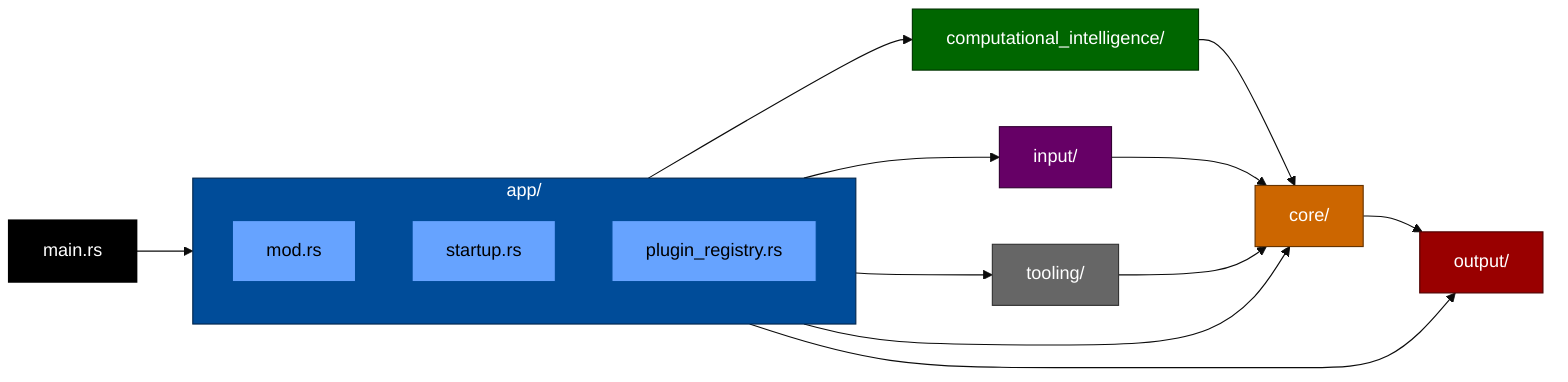 %%{init: {"theme":"base", "flowchart": { "htmlLabels": false }}}%%
flowchart LR
    %% Top-level Application (main and app)
    main[main.rs]

    subgraph APP["app/"]
        direction TB
        app_mod[mod.rs]
        startup[startup.rs]
        plugin_registry[plugin_registry.rs]
    end

    %% Other crates (as external references)
    CORE["core/"]
    computational_intelligence["computational_intelligence/"]
    INPUT["input/"]
    OUTPUT["output/"]
    DEVTOOLS["tooling/"]

    %% Crate interaction edges
    main --> APP
    APP --> CORE & computational_intelligence & INPUT & OUTPUT & DEVTOOLS

    computational_intelligence --> CORE
    INPUT --> CORE
    DEVTOOLS --> CORE
    CORE --> OUTPUT

    %% Style definitions for nodes/clusters
    classDef c_main        fill:#000000,stroke:#000000,color:#ffffff,stroke-width:2px
    classDef c_app_root    fill:#004C99,stroke:#00264d,color:#ffffff
    classDef c_app_child   fill:#66A3FF,stroke:#004C99,color:#000000
    classDef c_app_leaf    fill:#B3D1FF,stroke:#66A3FF,color:#000000
    classDef c_core_root   fill:#CC6600,stroke:#663300,color:#ffffff
    classDef c_core_child  fill:#FFCC99,stroke:#CC6600,color:#000000
    classDef c_core_leaf   fill:#FFE6CC,stroke:#FFCC99,color:#000000
    classDef c_aut_root    fill:#006600,stroke:#003300,color:#ffffff
    classDef c_aut_child   fill:#66CC66,stroke:#006600,color:#000000
    classDef c_aut_leaf    fill:#BFF0BF,stroke:#66CC66,color:#000000
    classDef c_inp_root    fill:#660066,stroke:#330033,color:#ffffff
    classDef c_inp_child   fill:#CC66CC,stroke:#660066,color:#000000
    classDef c_inp_leaf    fill:#E8B3E8,stroke:#CC66CC,color:#000000
    classDef c_out_root    fill:#990000,stroke:#4d0000,color:#ffffff
    classDef c_out_child   fill:#FF9999,stroke:#990000,color:#000000
    classDef c_out_leaf    fill:#FFCACA,stroke:#FF9999,color:#000000
    classDef c_dev_root    fill:#666666,stroke:#333333,color:#ffffff
    classDef c_dev_child   fill:#B3B3B3,stroke:#666666,color:#000000
    classDef c_dev_leaf    fill:#E0E0E0,stroke:#B3B3B3,color:#000000

    class main c_main
    class APP c_app_root
    class app_mod,startup,plugin_registry c_app_child

    class CORE c_core_root
    class computational_intelligence c_aut_root
    class INPUT c_inp_root
    class OUTPUT c_out_root
    class DEVTOOLS c_dev_root

    %% Clickable links to other crate diagrams (relative paths)
    click CORE "core.mmd" "View Core crate diagram"
    click computational_intelligence "computational_intelligence.mmd" "View computational_intelligence crate diagram"
    click INPUT "input.mmd" "View Input crate diagram"
    click OUTPUT "output.mmd" "View Output crate diagram"
    click DEVTOOLS "tooling.mmd" "View DevTools crate diagram"